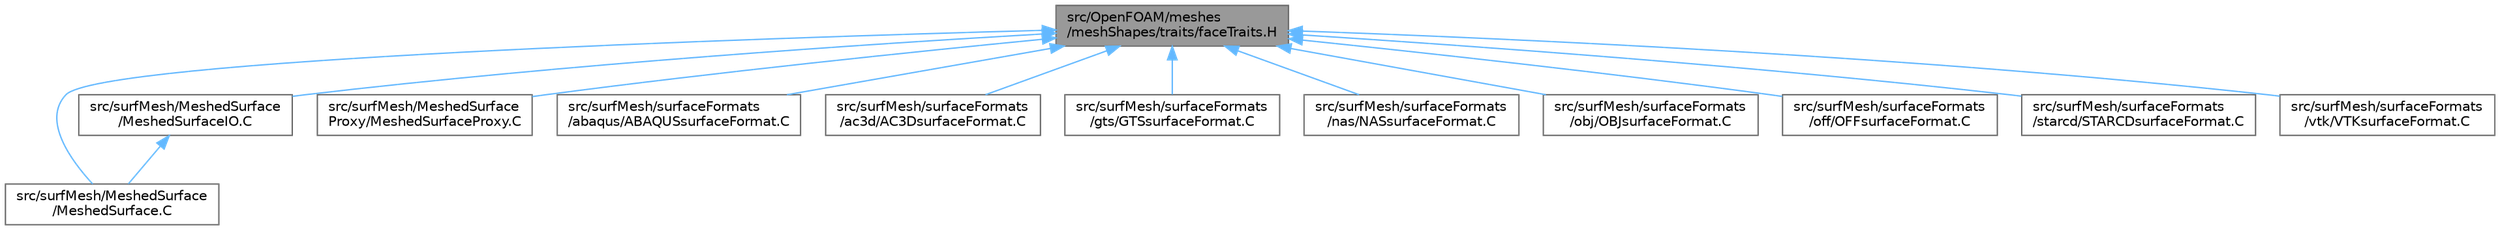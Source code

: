 digraph "src/OpenFOAM/meshes/meshShapes/traits/faceTraits.H"
{
 // LATEX_PDF_SIZE
  bgcolor="transparent";
  edge [fontname=Helvetica,fontsize=10,labelfontname=Helvetica,labelfontsize=10];
  node [fontname=Helvetica,fontsize=10,shape=box,height=0.2,width=0.4];
  Node1 [id="Node000001",label="src/OpenFOAM/meshes\l/meshShapes/traits/faceTraits.H",height=0.2,width=0.4,color="gray40", fillcolor="grey60", style="filled", fontcolor="black",tooltip=" "];
  Node1 -> Node2 [id="edge1_Node000001_Node000002",dir="back",color="steelblue1",style="solid",tooltip=" "];
  Node2 [id="Node000002",label="src/surfMesh/MeshedSurface\l/MeshedSurface.C",height=0.2,width=0.4,color="grey40", fillcolor="white", style="filled",URL="$MeshedSurface_8C.html",tooltip=" "];
  Node1 -> Node3 [id="edge2_Node000001_Node000003",dir="back",color="steelblue1",style="solid",tooltip=" "];
  Node3 [id="Node000003",label="src/surfMesh/MeshedSurface\l/MeshedSurfaceIO.C",height=0.2,width=0.4,color="grey40", fillcolor="white", style="filled",URL="$MeshedSurfaceIO_8C.html",tooltip=" "];
  Node3 -> Node2 [id="edge3_Node000003_Node000002",dir="back",color="steelblue1",style="solid",tooltip=" "];
  Node1 -> Node4 [id="edge4_Node000001_Node000004",dir="back",color="steelblue1",style="solid",tooltip=" "];
  Node4 [id="Node000004",label="src/surfMesh/MeshedSurface\lProxy/MeshedSurfaceProxy.C",height=0.2,width=0.4,color="grey40", fillcolor="white", style="filled",URL="$MeshedSurfaceProxy_8C.html",tooltip=" "];
  Node1 -> Node5 [id="edge5_Node000001_Node000005",dir="back",color="steelblue1",style="solid",tooltip=" "];
  Node5 [id="Node000005",label="src/surfMesh/surfaceFormats\l/abaqus/ABAQUSsurfaceFormat.C",height=0.2,width=0.4,color="grey40", fillcolor="white", style="filled",URL="$ABAQUSsurfaceFormat_8C.html",tooltip=" "];
  Node1 -> Node6 [id="edge6_Node000001_Node000006",dir="back",color="steelblue1",style="solid",tooltip=" "];
  Node6 [id="Node000006",label="src/surfMesh/surfaceFormats\l/ac3d/AC3DsurfaceFormat.C",height=0.2,width=0.4,color="grey40", fillcolor="white", style="filled",URL="$AC3DsurfaceFormat_8C.html",tooltip=" "];
  Node1 -> Node7 [id="edge7_Node000001_Node000007",dir="back",color="steelblue1",style="solid",tooltip=" "];
  Node7 [id="Node000007",label="src/surfMesh/surfaceFormats\l/gts/GTSsurfaceFormat.C",height=0.2,width=0.4,color="grey40", fillcolor="white", style="filled",URL="$GTSsurfaceFormat_8C.html",tooltip=" "];
  Node1 -> Node8 [id="edge8_Node000001_Node000008",dir="back",color="steelblue1",style="solid",tooltip=" "];
  Node8 [id="Node000008",label="src/surfMesh/surfaceFormats\l/nas/NASsurfaceFormat.C",height=0.2,width=0.4,color="grey40", fillcolor="white", style="filled",URL="$NASsurfaceFormat_8C.html",tooltip=" "];
  Node1 -> Node9 [id="edge9_Node000001_Node000009",dir="back",color="steelblue1",style="solid",tooltip=" "];
  Node9 [id="Node000009",label="src/surfMesh/surfaceFormats\l/obj/OBJsurfaceFormat.C",height=0.2,width=0.4,color="grey40", fillcolor="white", style="filled",URL="$OBJsurfaceFormat_8C.html",tooltip=" "];
  Node1 -> Node10 [id="edge10_Node000001_Node000010",dir="back",color="steelblue1",style="solid",tooltip=" "];
  Node10 [id="Node000010",label="src/surfMesh/surfaceFormats\l/off/OFFsurfaceFormat.C",height=0.2,width=0.4,color="grey40", fillcolor="white", style="filled",URL="$OFFsurfaceFormat_8C.html",tooltip=" "];
  Node1 -> Node11 [id="edge11_Node000001_Node000011",dir="back",color="steelblue1",style="solid",tooltip=" "];
  Node11 [id="Node000011",label="src/surfMesh/surfaceFormats\l/starcd/STARCDsurfaceFormat.C",height=0.2,width=0.4,color="grey40", fillcolor="white", style="filled",URL="$STARCDsurfaceFormat_8C.html",tooltip=" "];
  Node1 -> Node12 [id="edge12_Node000001_Node000012",dir="back",color="steelblue1",style="solid",tooltip=" "];
  Node12 [id="Node000012",label="src/surfMesh/surfaceFormats\l/vtk/VTKsurfaceFormat.C",height=0.2,width=0.4,color="grey40", fillcolor="white", style="filled",URL="$VTKsurfaceFormat_8C.html",tooltip=" "];
}
